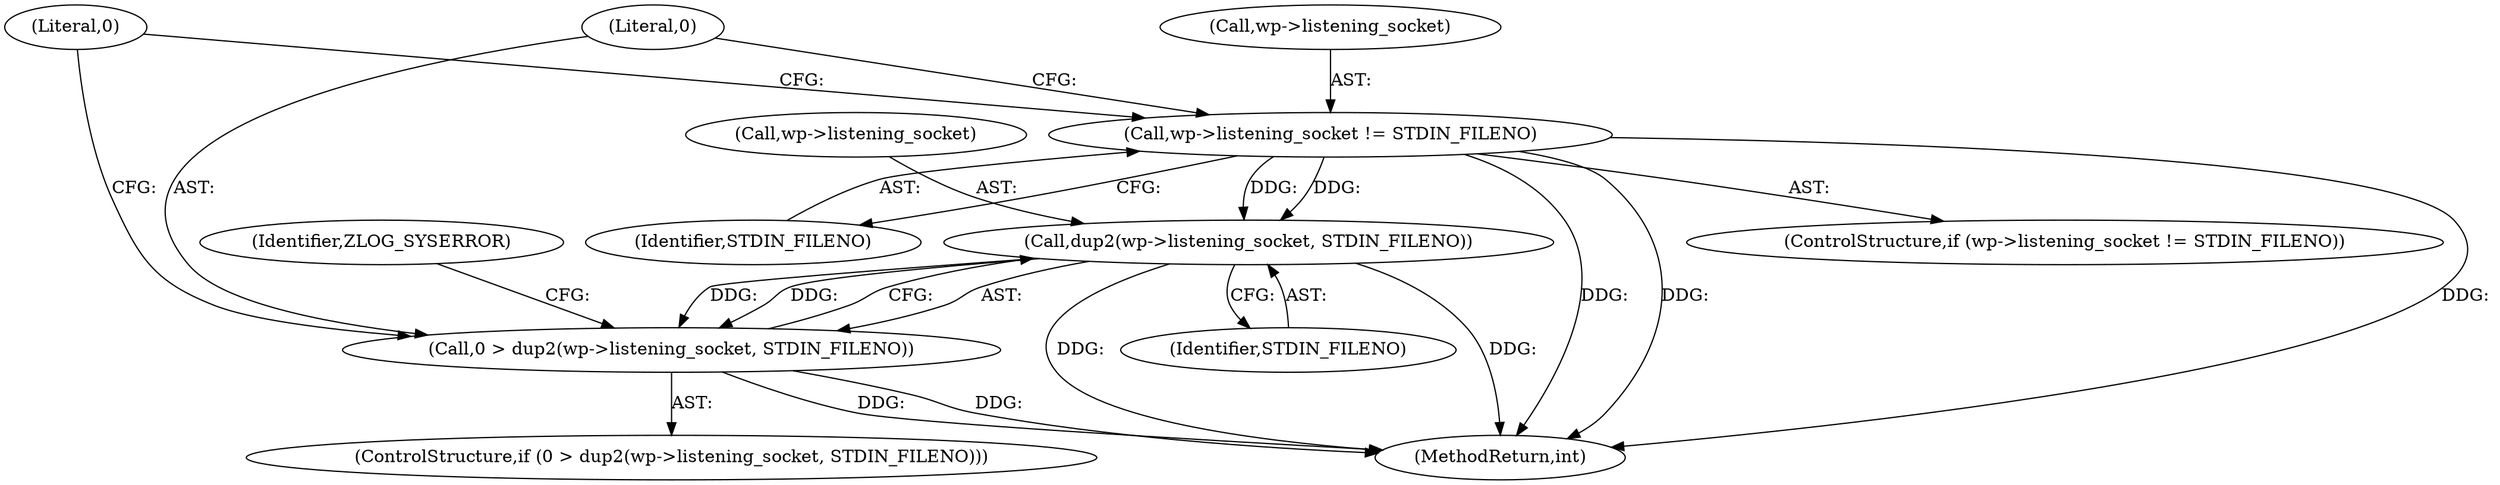 digraph "1_php-src_69dee5c732fe982c82edb17d0dbc3e79a47748d8_0@pointer" {
"1000146" [label="(Call,dup2(wp->listening_socket, STDIN_FILENO))"];
"1000137" [label="(Call,wp->listening_socket != STDIN_FILENO)"];
"1000144" [label="(Call,0 > dup2(wp->listening_socket, STDIN_FILENO))"];
"1000138" [label="(Call,wp->listening_socket)"];
"1000146" [label="(Call,dup2(wp->listening_socket, STDIN_FILENO))"];
"1000143" [label="(ControlStructure,if (0 > dup2(wp->listening_socket, STDIN_FILENO)))"];
"1000150" [label="(Identifier,STDIN_FILENO)"];
"1000144" [label="(Call,0 > dup2(wp->listening_socket, STDIN_FILENO))"];
"1000160" [label="(MethodReturn,int)"];
"1000136" [label="(ControlStructure,if (wp->listening_socket != STDIN_FILENO))"];
"1000159" [label="(Literal,0)"];
"1000145" [label="(Literal,0)"];
"1000153" [label="(Identifier,ZLOG_SYSERROR)"];
"1000141" [label="(Identifier,STDIN_FILENO)"];
"1000147" [label="(Call,wp->listening_socket)"];
"1000137" [label="(Call,wp->listening_socket != STDIN_FILENO)"];
"1000146" -> "1000144"  [label="AST: "];
"1000146" -> "1000150"  [label="CFG: "];
"1000147" -> "1000146"  [label="AST: "];
"1000150" -> "1000146"  [label="AST: "];
"1000144" -> "1000146"  [label="CFG: "];
"1000146" -> "1000160"  [label="DDG: "];
"1000146" -> "1000160"  [label="DDG: "];
"1000146" -> "1000144"  [label="DDG: "];
"1000146" -> "1000144"  [label="DDG: "];
"1000137" -> "1000146"  [label="DDG: "];
"1000137" -> "1000146"  [label="DDG: "];
"1000137" -> "1000136"  [label="AST: "];
"1000137" -> "1000141"  [label="CFG: "];
"1000138" -> "1000137"  [label="AST: "];
"1000141" -> "1000137"  [label="AST: "];
"1000145" -> "1000137"  [label="CFG: "];
"1000159" -> "1000137"  [label="CFG: "];
"1000137" -> "1000160"  [label="DDG: "];
"1000137" -> "1000160"  [label="DDG: "];
"1000137" -> "1000160"  [label="DDG: "];
"1000144" -> "1000143"  [label="AST: "];
"1000145" -> "1000144"  [label="AST: "];
"1000153" -> "1000144"  [label="CFG: "];
"1000159" -> "1000144"  [label="CFG: "];
"1000144" -> "1000160"  [label="DDG: "];
"1000144" -> "1000160"  [label="DDG: "];
}
